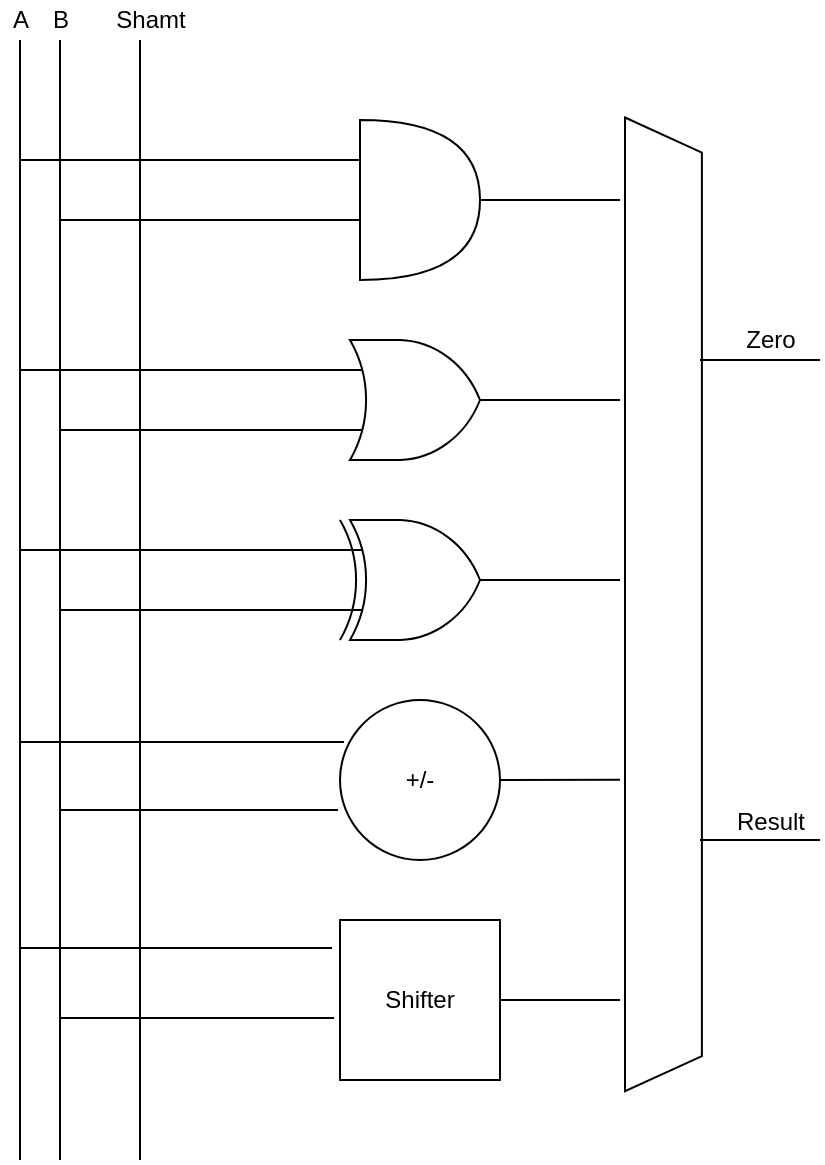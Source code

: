 <mxfile version="13.0.1"><diagram id="__IJiellhku2X2HAqDEa" name="Page-1"><mxGraphModel dx="460" dy="752" grid="1" gridSize="10" guides="1" tooltips="1" connect="1" arrows="1" fold="1" page="1" pageScale="1" pageWidth="850" pageHeight="1100" math="0" shadow="0"><root><mxCell id="0"/><mxCell id="1" parent="0"/><mxCell id="oiMK3d0eEw1qnrxUfhmG-1" value="" style="endArrow=none;html=1;" edge="1" parent="1"><mxGeometry width="50" height="50" relative="1" as="geometry"><mxPoint x="40" y="640" as="sourcePoint"/><mxPoint x="40" y="80" as="targetPoint"/></mxGeometry></mxCell><mxCell id="oiMK3d0eEw1qnrxUfhmG-2" value="" style="endArrow=none;html=1;" edge="1" parent="1"><mxGeometry width="50" height="50" relative="1" as="geometry"><mxPoint x="60" y="640" as="sourcePoint"/><mxPoint x="60" y="80" as="targetPoint"/></mxGeometry></mxCell><mxCell id="oiMK3d0eEw1qnrxUfhmG-3" value="" style="endArrow=none;html=1;" edge="1" parent="1"><mxGeometry width="50" height="50" relative="1" as="geometry"><mxPoint x="100" y="640" as="sourcePoint"/><mxPoint x="100" y="80" as="targetPoint"/></mxGeometry></mxCell><mxCell id="oiMK3d0eEw1qnrxUfhmG-4" value="Shamt" style="text;html=1;align=center;verticalAlign=middle;resizable=0;points=[];autosize=1;" vertex="1" parent="1"><mxGeometry x="80" y="60" width="50" height="20" as="geometry"/></mxCell><mxCell id="oiMK3d0eEw1qnrxUfhmG-5" value="B" style="text;html=1;align=center;verticalAlign=middle;resizable=0;points=[];autosize=1;" vertex="1" parent="1"><mxGeometry x="50" y="60" width="20" height="20" as="geometry"/></mxCell><mxCell id="oiMK3d0eEw1qnrxUfhmG-6" value="A" style="text;html=1;align=center;verticalAlign=middle;resizable=0;points=[];autosize=1;" vertex="1" parent="1"><mxGeometry x="30" y="60" width="20" height="20" as="geometry"/></mxCell><mxCell id="oiMK3d0eEw1qnrxUfhmG-8" value="" style="shape=or;whiteSpace=wrap;html=1;" vertex="1" parent="1"><mxGeometry x="210" y="120" width="60" height="80" as="geometry"/></mxCell><mxCell id="oiMK3d0eEw1qnrxUfhmG-9" value="" style="verticalLabelPosition=bottom;shadow=0;dashed=0;align=center;html=1;verticalAlign=top;shape=mxgraph.electrical.logic_gates.logic_gate;operation=or;" vertex="1" parent="1"><mxGeometry x="190" y="230" width="100" height="60" as="geometry"/></mxCell><mxCell id="oiMK3d0eEw1qnrxUfhmG-10" value="" style="verticalLabelPosition=bottom;shadow=0;dashed=0;align=center;html=1;verticalAlign=top;shape=mxgraph.electrical.logic_gates.logic_gate;operation=xor;" vertex="1" parent="1"><mxGeometry x="190" y="320" width="100" height="60" as="geometry"/></mxCell><mxCell id="oiMK3d0eEw1qnrxUfhmG-11" value="+/-" style="ellipse;whiteSpace=wrap;html=1;aspect=fixed;" vertex="1" parent="1"><mxGeometry x="200" y="410" width="80" height="80" as="geometry"/></mxCell><mxCell id="oiMK3d0eEw1qnrxUfhmG-12" value="Shifter" style="whiteSpace=wrap;html=1;aspect=fixed;" vertex="1" parent="1"><mxGeometry x="200" y="520" width="80" height="80" as="geometry"/></mxCell><mxCell id="oiMK3d0eEw1qnrxUfhmG-13" value="" style="shape=trapezoid;perimeter=trapezoidPerimeter;whiteSpace=wrap;html=1;rotation=90;size=0.036;" vertex="1" parent="1"><mxGeometry x="118.29" y="342.97" width="486.87" height="38.44" as="geometry"/></mxCell><mxCell id="oiMK3d0eEw1qnrxUfhmG-17" value="" style="endArrow=none;html=1;entryX=0;entryY=0.25;entryDx=0;entryDy=0;entryPerimeter=0;" edge="1" parent="1" target="oiMK3d0eEw1qnrxUfhmG-8"><mxGeometry width="50" height="50" relative="1" as="geometry"><mxPoint x="40" y="140" as="sourcePoint"/><mxPoint x="270" y="360" as="targetPoint"/></mxGeometry></mxCell><mxCell id="oiMK3d0eEw1qnrxUfhmG-18" value="" style="endArrow=none;html=1;exitX=0;exitY=0.625;exitDx=0;exitDy=0;exitPerimeter=0;" edge="1" parent="1" source="oiMK3d0eEw1qnrxUfhmG-8"><mxGeometry width="50" height="50" relative="1" as="geometry"><mxPoint x="220" y="410" as="sourcePoint"/><mxPoint x="60" y="170" as="targetPoint"/></mxGeometry></mxCell><mxCell id="oiMK3d0eEw1qnrxUfhmG-19" value="" style="endArrow=none;html=1;entryX=0;entryY=0.25;entryDx=0;entryDy=0;entryPerimeter=0;" edge="1" parent="1" target="oiMK3d0eEw1qnrxUfhmG-9"><mxGeometry width="50" height="50" relative="1" as="geometry"><mxPoint x="40" y="245" as="sourcePoint"/><mxPoint x="180" y="360" as="targetPoint"/></mxGeometry></mxCell><mxCell id="oiMK3d0eEw1qnrxUfhmG-20" value="" style="endArrow=none;html=1;entryX=0;entryY=0.75;entryDx=0;entryDy=0;entryPerimeter=0;" edge="1" parent="1" target="oiMK3d0eEw1qnrxUfhmG-9"><mxGeometry width="50" height="50" relative="1" as="geometry"><mxPoint x="60" y="275" as="sourcePoint"/><mxPoint x="180" y="280" as="targetPoint"/></mxGeometry></mxCell><mxCell id="oiMK3d0eEw1qnrxUfhmG-22" value="" style="endArrow=none;html=1;entryX=0;entryY=0.25;entryDx=0;entryDy=0;entryPerimeter=0;" edge="1" parent="1" target="oiMK3d0eEw1qnrxUfhmG-10"><mxGeometry width="50" height="50" relative="1" as="geometry"><mxPoint x="40" y="335" as="sourcePoint"/><mxPoint x="180" y="360" as="targetPoint"/></mxGeometry></mxCell><mxCell id="oiMK3d0eEw1qnrxUfhmG-23" value="" style="endArrow=none;html=1;entryX=0;entryY=0.75;entryDx=0;entryDy=0;entryPerimeter=0;" edge="1" parent="1" target="oiMK3d0eEw1qnrxUfhmG-10"><mxGeometry width="50" height="50" relative="1" as="geometry"><mxPoint x="60" y="365" as="sourcePoint"/><mxPoint x="180" y="360" as="targetPoint"/></mxGeometry></mxCell><mxCell id="oiMK3d0eEw1qnrxUfhmG-24" value="" style="endArrow=none;html=1;entryX=0.025;entryY=0.263;entryDx=0;entryDy=0;entryPerimeter=0;" edge="1" parent="1" target="oiMK3d0eEw1qnrxUfhmG-11"><mxGeometry width="50" height="50" relative="1" as="geometry"><mxPoint x="40" y="431" as="sourcePoint"/><mxPoint x="180" y="360" as="targetPoint"/></mxGeometry></mxCell><mxCell id="oiMK3d0eEw1qnrxUfhmG-25" value="" style="endArrow=none;html=1;entryX=-0.012;entryY=0.688;entryDx=0;entryDy=0;entryPerimeter=0;" edge="1" parent="1" target="oiMK3d0eEw1qnrxUfhmG-11"><mxGeometry width="50" height="50" relative="1" as="geometry"><mxPoint x="60" y="465" as="sourcePoint"/><mxPoint x="180" y="360" as="targetPoint"/></mxGeometry></mxCell><mxCell id="oiMK3d0eEw1qnrxUfhmG-26" value="" style="endArrow=none;html=1;entryX=-0.05;entryY=0.175;entryDx=0;entryDy=0;entryPerimeter=0;" edge="1" parent="1" target="oiMK3d0eEw1qnrxUfhmG-12"><mxGeometry width="50" height="50" relative="1" as="geometry"><mxPoint x="40" y="534" as="sourcePoint"/><mxPoint x="180" y="360" as="targetPoint"/></mxGeometry></mxCell><mxCell id="oiMK3d0eEw1qnrxUfhmG-27" value="" style="endArrow=none;html=1;entryX=-0.037;entryY=0.613;entryDx=0;entryDy=0;entryPerimeter=0;" edge="1" parent="1" target="oiMK3d0eEw1qnrxUfhmG-12"><mxGeometry width="50" height="50" relative="1" as="geometry"><mxPoint x="60" y="569" as="sourcePoint"/><mxPoint x="180" y="360" as="targetPoint"/></mxGeometry></mxCell><mxCell id="oiMK3d0eEw1qnrxUfhmG-28" value="" style="endArrow=none;html=1;entryX=1;entryY=0.5;entryDx=0;entryDy=0;entryPerimeter=0;" edge="1" parent="1" target="oiMK3d0eEw1qnrxUfhmG-10"><mxGeometry width="50" height="50" relative="1" as="geometry"><mxPoint x="340" y="350" as="sourcePoint"/><mxPoint x="180" y="360" as="targetPoint"/></mxGeometry></mxCell><mxCell id="oiMK3d0eEw1qnrxUfhmG-29" value="" style="endArrow=none;html=1;entryX=1;entryY=0.5;entryDx=0;entryDy=0;entryPerimeter=0;" edge="1" parent="1" target="oiMK3d0eEw1qnrxUfhmG-9"><mxGeometry width="50" height="50" relative="1" as="geometry"><mxPoint x="340" y="260" as="sourcePoint"/><mxPoint x="180" y="360" as="targetPoint"/></mxGeometry></mxCell><mxCell id="oiMK3d0eEw1qnrxUfhmG-30" value="" style="endArrow=none;html=1;entryX=1;entryY=0.5;entryDx=0;entryDy=0;entryPerimeter=0;" edge="1" parent="1" target="oiMK3d0eEw1qnrxUfhmG-8"><mxGeometry width="50" height="50" relative="1" as="geometry"><mxPoint x="340" y="160" as="sourcePoint"/><mxPoint x="180" y="360" as="targetPoint"/></mxGeometry></mxCell><mxCell id="oiMK3d0eEw1qnrxUfhmG-31" value="" style="endArrow=none;html=1;exitX=1;exitY=0.5;exitDx=0;exitDy=0;entryX=0.68;entryY=1.065;entryDx=0;entryDy=0;entryPerimeter=0;" edge="1" parent="1" source="oiMK3d0eEw1qnrxUfhmG-11" target="oiMK3d0eEw1qnrxUfhmG-13"><mxGeometry width="50" height="50" relative="1" as="geometry"><mxPoint x="130" y="410" as="sourcePoint"/><mxPoint x="320" y="430" as="targetPoint"/></mxGeometry></mxCell><mxCell id="oiMK3d0eEw1qnrxUfhmG-32" value="" style="endArrow=none;html=1;entryX=1;entryY=0.5;entryDx=0;entryDy=0;" edge="1" parent="1" target="oiMK3d0eEw1qnrxUfhmG-12"><mxGeometry width="50" height="50" relative="1" as="geometry"><mxPoint x="340" y="560" as="sourcePoint"/><mxPoint x="180" y="360" as="targetPoint"/></mxGeometry></mxCell><mxCell id="oiMK3d0eEw1qnrxUfhmG-34" value="" style="endArrow=none;html=1;" edge="1" parent="1"><mxGeometry width="50" height="50" relative="1" as="geometry"><mxPoint x="380" y="240" as="sourcePoint"/><mxPoint x="440" y="240" as="targetPoint"/></mxGeometry></mxCell><mxCell id="oiMK3d0eEw1qnrxUfhmG-35" value="" style="endArrow=none;html=1;" edge="1" parent="1"><mxGeometry width="50" height="50" relative="1" as="geometry"><mxPoint x="380" y="480" as="sourcePoint"/><mxPoint x="440" y="480" as="targetPoint"/></mxGeometry></mxCell><mxCell id="oiMK3d0eEw1qnrxUfhmG-36" value="Result" style="text;html=1;align=center;verticalAlign=middle;resizable=0;points=[];autosize=1;" vertex="1" parent="1"><mxGeometry x="390" y="461" width="50" height="20" as="geometry"/></mxCell><mxCell id="oiMK3d0eEw1qnrxUfhmG-37" value="Zero" style="text;html=1;align=center;verticalAlign=middle;resizable=0;points=[];autosize=1;" vertex="1" parent="1"><mxGeometry x="395" y="220" width="40" height="20" as="geometry"/></mxCell></root></mxGraphModel></diagram></mxfile>